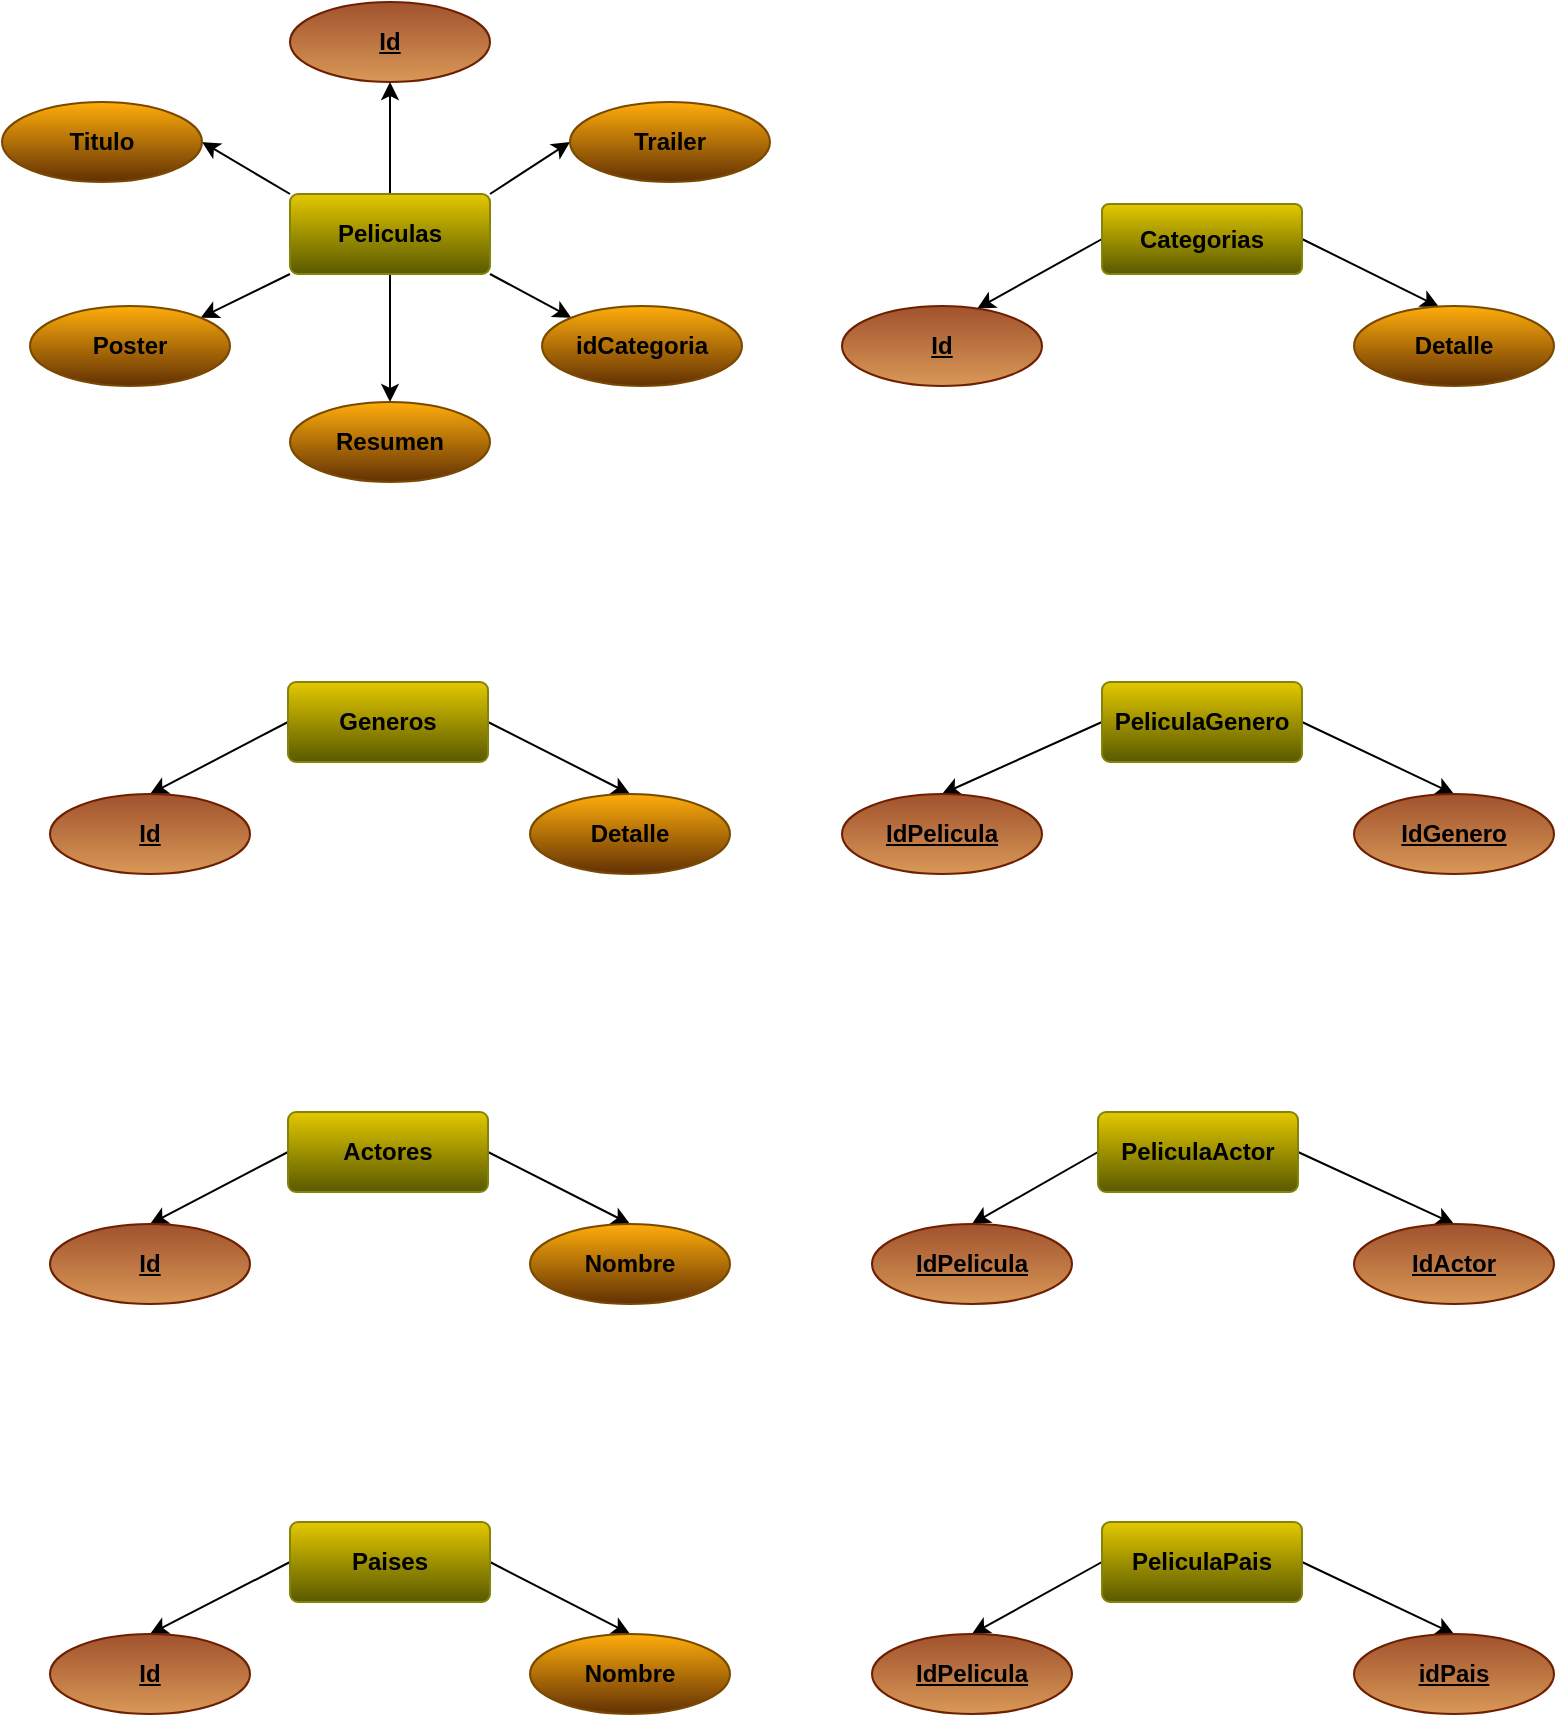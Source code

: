 <mxfile version="21.7.5" type="device" pages="2">
  <diagram name="Página-1" id="5QtME5M5DxeWVd1w2NvC">
    <mxGraphModel dx="898" dy="551" grid="1" gridSize="10" guides="1" tooltips="1" connect="1" arrows="1" fold="1" page="1" pageScale="1" pageWidth="827" pageHeight="1169" math="0" shadow="0">
      <root>
        <mxCell id="0" />
        <mxCell id="1" parent="0" />
        <mxCell id="GWcpfoeMARC62F03ZhTd-8" style="rounded=0;orthogonalLoop=1;jettySize=auto;html=1;exitX=0.5;exitY=0;exitDx=0;exitDy=0;entryX=0.5;entryY=1;entryDx=0;entryDy=0;" parent="1" source="GWcpfoeMARC62F03ZhTd-1" target="GWcpfoeMARC62F03ZhTd-2" edge="1">
          <mxGeometry relative="1" as="geometry" />
        </mxCell>
        <mxCell id="GWcpfoeMARC62F03ZhTd-15" style="rounded=0;orthogonalLoop=1;jettySize=auto;html=1;exitX=0.5;exitY=1;exitDx=0;exitDy=0;entryX=0.5;entryY=0;entryDx=0;entryDy=0;" parent="1" source="GWcpfoeMARC62F03ZhTd-1" target="GWcpfoeMARC62F03ZhTd-14" edge="1">
          <mxGeometry relative="1" as="geometry" />
        </mxCell>
        <mxCell id="GWcpfoeMARC62F03ZhTd-19" style="rounded=0;orthogonalLoop=1;jettySize=auto;html=1;exitX=1;exitY=1;exitDx=0;exitDy=0;entryX=0;entryY=0;entryDx=0;entryDy=0;" parent="1" source="GWcpfoeMARC62F03ZhTd-1" target="GWcpfoeMARC62F03ZhTd-18" edge="1">
          <mxGeometry relative="1" as="geometry" />
        </mxCell>
        <mxCell id="GWcpfoeMARC62F03ZhTd-22" style="rounded=0;orthogonalLoop=1;jettySize=auto;html=1;exitX=1;exitY=0;exitDx=0;exitDy=0;entryX=0;entryY=0.5;entryDx=0;entryDy=0;" parent="1" source="GWcpfoeMARC62F03ZhTd-1" target="TY12RP6krnIhE76KhcJ3-1" edge="1">
          <mxGeometry relative="1" as="geometry">
            <mxPoint x="324" y="151" as="targetPoint" />
          </mxGeometry>
        </mxCell>
        <mxCell id="GWcpfoeMARC62F03ZhTd-1" value="Peliculas" style="rounded=1;arcSize=10;whiteSpace=wrap;html=1;align=center;fillColor=#e3c800;fontColor=#000000;strokeColor=#84840b;gradientColor=#595900;fontStyle=1" parent="1" vertex="1">
          <mxGeometry x="174" y="126" width="100" height="40" as="geometry" />
        </mxCell>
        <mxCell id="GWcpfoeMARC62F03ZhTd-2" value="Id" style="ellipse;whiteSpace=wrap;html=1;align=center;fontStyle=5;fillColor=#a0522d;fontColor=#000000;strokeColor=#6D1F00;gradientColor=#D99857;labelBorderColor=none;" parent="1" vertex="1">
          <mxGeometry x="174" y="30" width="100" height="40" as="geometry" />
        </mxCell>
        <mxCell id="GWcpfoeMARC62F03ZhTd-10" style="rounded=0;orthogonalLoop=1;jettySize=auto;html=1;exitX=0;exitY=0;exitDx=0;exitDy=0;entryX=1;entryY=0.5;entryDx=0;entryDy=0;" parent="1" source="GWcpfoeMARC62F03ZhTd-1" target="GWcpfoeMARC62F03ZhTd-9" edge="1">
          <mxGeometry relative="1" as="geometry" />
        </mxCell>
        <mxCell id="GWcpfoeMARC62F03ZhTd-9" value="Titulo" style="ellipse;whiteSpace=wrap;html=1;align=center;fillColor=#FFAD0B;fontColor=#000000;strokeColor=#7A4900;fontStyle=1;gradientColor=#623104;" parent="1" vertex="1">
          <mxGeometry x="30" y="80" width="100" height="40" as="geometry" />
        </mxCell>
        <mxCell id="GWcpfoeMARC62F03ZhTd-12" style="rounded=0;orthogonalLoop=1;jettySize=auto;html=1;exitX=0;exitY=1;exitDx=0;exitDy=0;entryX=1;entryY=0;entryDx=0;entryDy=0;" parent="1" source="GWcpfoeMARC62F03ZhTd-1" target="GWcpfoeMARC62F03ZhTd-11" edge="1">
          <mxGeometry relative="1" as="geometry" />
        </mxCell>
        <mxCell id="GWcpfoeMARC62F03ZhTd-11" value="Poster" style="ellipse;whiteSpace=wrap;html=1;align=center;fillColor=#FFAD0B;fontColor=#000000;strokeColor=#7A4900;fontStyle=1;gradientColor=#623104;" parent="1" vertex="1">
          <mxGeometry x="44" y="182" width="100" height="40" as="geometry" />
        </mxCell>
        <mxCell id="GWcpfoeMARC62F03ZhTd-14" value="Resumen" style="ellipse;whiteSpace=wrap;html=1;align=center;fillColor=#FFAD0B;fontColor=#000000;strokeColor=#7A4900;fontStyle=1;gradientColor=#623104;" parent="1" vertex="1">
          <mxGeometry x="174" y="230" width="100" height="40" as="geometry" />
        </mxCell>
        <mxCell id="GWcpfoeMARC62F03ZhTd-18" value="idCategoria" style="ellipse;whiteSpace=wrap;html=1;align=center;fillColor=#FFAD0B;fontColor=#000000;strokeColor=#7A4900;fontStyle=1;gradientColor=#623104;" parent="1" vertex="1">
          <mxGeometry x="300" y="182" width="100" height="40" as="geometry" />
        </mxCell>
        <mxCell id="GWcpfoeMARC62F03ZhTd-30" style="edgeStyle=none;rounded=0;orthogonalLoop=1;jettySize=auto;html=1;exitX=1;exitY=0.5;exitDx=0;exitDy=0;entryX=0.424;entryY=0.009;entryDx=0;entryDy=0;entryPerimeter=0;" parent="1" source="GWcpfoeMARC62F03ZhTd-25" target="GWcpfoeMARC62F03ZhTd-28" edge="1">
          <mxGeometry relative="1" as="geometry">
            <mxPoint x="756" y="181" as="targetPoint" />
          </mxGeometry>
        </mxCell>
        <mxCell id="GWcpfoeMARC62F03ZhTd-31" style="edgeStyle=none;rounded=0;orthogonalLoop=1;jettySize=auto;html=1;exitX=0;exitY=0.5;exitDx=0;exitDy=0;entryX=0.676;entryY=0.032;entryDx=0;entryDy=0;entryPerimeter=0;" parent="1" source="GWcpfoeMARC62F03ZhTd-25" target="GWcpfoeMARC62F03ZhTd-27" edge="1">
          <mxGeometry relative="1" as="geometry">
            <mxPoint x="614" y="106" as="targetPoint" />
          </mxGeometry>
        </mxCell>
        <mxCell id="GWcpfoeMARC62F03ZhTd-25" value="Categorias" style="rounded=1;arcSize=10;whiteSpace=wrap;html=1;align=center;fillColor=#e3c800;fontColor=#000000;strokeColor=#84840b;gradientColor=#595900;fontStyle=1" parent="1" vertex="1">
          <mxGeometry x="580" y="131" width="100" height="35" as="geometry" />
        </mxCell>
        <mxCell id="GWcpfoeMARC62F03ZhTd-27" value="Id" style="ellipse;whiteSpace=wrap;html=1;align=center;fontStyle=5;fillColor=#a0522d;fontColor=#000000;strokeColor=#6D1F00;gradientColor=#D99857;labelBorderColor=none;" parent="1" vertex="1">
          <mxGeometry x="450" y="182" width="100" height="40" as="geometry" />
        </mxCell>
        <mxCell id="GWcpfoeMARC62F03ZhTd-28" value="Detalle" style="ellipse;whiteSpace=wrap;html=1;align=center;fillColor=#FFAD0B;fontColor=#000000;strokeColor=#7A4900;fontStyle=1;gradientColor=#623104;" parent="1" vertex="1">
          <mxGeometry x="706" y="182" width="100" height="40" as="geometry" />
        </mxCell>
        <mxCell id="GWcpfoeMARC62F03ZhTd-35" style="edgeStyle=none;rounded=0;orthogonalLoop=1;jettySize=auto;html=1;exitX=1;exitY=0.5;exitDx=0;exitDy=0;entryX=0.5;entryY=0;entryDx=0;entryDy=0;" parent="1" source="GWcpfoeMARC62F03ZhTd-38" target="GWcpfoeMARC62F03ZhTd-40" edge="1">
          <mxGeometry relative="1" as="geometry" />
        </mxCell>
        <mxCell id="GWcpfoeMARC62F03ZhTd-42" style="edgeStyle=none;rounded=0;orthogonalLoop=1;jettySize=auto;html=1;exitX=0;exitY=0.5;exitDx=0;exitDy=0;entryX=0.5;entryY=0;entryDx=0;entryDy=0;" parent="1" source="GWcpfoeMARC62F03ZhTd-38" target="GWcpfoeMARC62F03ZhTd-39" edge="1">
          <mxGeometry relative="1" as="geometry">
            <mxPoint x="123" y="450" as="targetPoint" />
          </mxGeometry>
        </mxCell>
        <mxCell id="GWcpfoeMARC62F03ZhTd-38" value="Generos" style="rounded=1;arcSize=10;whiteSpace=wrap;html=1;align=center;fillColor=#e3c800;fontColor=#000000;strokeColor=#84840b;gradientColor=#595900;fontStyle=1" parent="1" vertex="1">
          <mxGeometry x="173" y="370" width="100" height="40" as="geometry" />
        </mxCell>
        <mxCell id="GWcpfoeMARC62F03ZhTd-39" value="Id" style="ellipse;whiteSpace=wrap;html=1;align=center;fontStyle=5;fillColor=#a0522d;fontColor=#000000;strokeColor=#6D1F00;gradientColor=#D99857;labelBorderColor=none;" parent="1" vertex="1">
          <mxGeometry x="54" y="426" width="100" height="40" as="geometry" />
        </mxCell>
        <mxCell id="GWcpfoeMARC62F03ZhTd-40" value="Detalle" style="ellipse;whiteSpace=wrap;html=1;align=center;fillColor=#FFAD0B;fontColor=#000000;strokeColor=#7A4900;fontStyle=1;gradientColor=#623104;" parent="1" vertex="1">
          <mxGeometry x="294" y="426" width="100" height="40" as="geometry" />
        </mxCell>
        <mxCell id="GWcpfoeMARC62F03ZhTd-44" style="edgeStyle=none;rounded=0;orthogonalLoop=1;jettySize=auto;html=1;exitX=1;exitY=0.5;exitDx=0;exitDy=0;entryX=0.5;entryY=0;entryDx=0;entryDy=0;" parent="1" source="GWcpfoeMARC62F03ZhTd-46" target="GWcpfoeMARC62F03ZhTd-49" edge="1">
          <mxGeometry relative="1" as="geometry">
            <mxPoint x="733" y="410" as="targetPoint" />
          </mxGeometry>
        </mxCell>
        <mxCell id="GWcpfoeMARC62F03ZhTd-45" style="edgeStyle=none;rounded=0;orthogonalLoop=1;jettySize=auto;html=1;exitX=0;exitY=0.5;exitDx=0;exitDy=0;entryX=0.5;entryY=0;entryDx=0;entryDy=0;" parent="1" source="GWcpfoeMARC62F03ZhTd-46" target="GWcpfoeMARC62F03ZhTd-47" edge="1">
          <mxGeometry relative="1" as="geometry">
            <mxPoint x="546" y="450" as="targetPoint" />
          </mxGeometry>
        </mxCell>
        <mxCell id="GWcpfoeMARC62F03ZhTd-46" value="PeliculaGenero" style="rounded=1;arcSize=10;whiteSpace=wrap;html=1;align=center;fillColor=#e3c800;fontColor=#000000;strokeColor=#84840b;gradientColor=#595900;fontStyle=1" parent="1" vertex="1">
          <mxGeometry x="580" y="370" width="100" height="40" as="geometry" />
        </mxCell>
        <mxCell id="GWcpfoeMARC62F03ZhTd-47" value="IdPelicula" style="ellipse;whiteSpace=wrap;html=1;align=center;fontStyle=5;fillColor=#a0522d;fontColor=#000000;strokeColor=#6D1F00;gradientColor=#D99857;labelBorderColor=none;" parent="1" vertex="1">
          <mxGeometry x="450" y="426" width="100" height="40" as="geometry" />
        </mxCell>
        <mxCell id="GWcpfoeMARC62F03ZhTd-49" value="IdGenero" style="ellipse;whiteSpace=wrap;html=1;align=center;fontStyle=5;fillColor=#a0522d;fontColor=#000000;strokeColor=#6D1F00;gradientColor=#D99857;labelBorderColor=none;" parent="1" vertex="1">
          <mxGeometry x="706" y="426" width="100" height="40" as="geometry" />
        </mxCell>
        <mxCell id="GWcpfoeMARC62F03ZhTd-50" style="edgeStyle=none;rounded=0;orthogonalLoop=1;jettySize=auto;html=1;exitX=1;exitY=0.5;exitDx=0;exitDy=0;entryX=0.5;entryY=0;entryDx=0;entryDy=0;" parent="1" source="GWcpfoeMARC62F03ZhTd-52" target="GWcpfoeMARC62F03ZhTd-54" edge="1">
          <mxGeometry relative="1" as="geometry" />
        </mxCell>
        <mxCell id="GWcpfoeMARC62F03ZhTd-51" style="edgeStyle=none;rounded=0;orthogonalLoop=1;jettySize=auto;html=1;exitX=0;exitY=0.5;exitDx=0;exitDy=0;entryX=0.5;entryY=0;entryDx=0;entryDy=0;" parent="1" source="GWcpfoeMARC62F03ZhTd-52" target="GWcpfoeMARC62F03ZhTd-53" edge="1">
          <mxGeometry relative="1" as="geometry">
            <mxPoint x="123" y="675" as="targetPoint" />
          </mxGeometry>
        </mxCell>
        <mxCell id="GWcpfoeMARC62F03ZhTd-52" value="Actores" style="rounded=1;arcSize=10;whiteSpace=wrap;html=1;align=center;fillColor=#e3c800;fontColor=#000000;strokeColor=#84840b;gradientColor=#595900;fontStyle=1" parent="1" vertex="1">
          <mxGeometry x="173" y="585" width="100" height="40" as="geometry" />
        </mxCell>
        <mxCell id="GWcpfoeMARC62F03ZhTd-53" value="Id" style="ellipse;whiteSpace=wrap;html=1;align=center;fontStyle=5;fillColor=#a0522d;fontColor=#000000;strokeColor=#6D1F00;gradientColor=#D99857;labelBorderColor=none;" parent="1" vertex="1">
          <mxGeometry x="54" y="641" width="100" height="40" as="geometry" />
        </mxCell>
        <mxCell id="GWcpfoeMARC62F03ZhTd-54" value="Nombre" style="ellipse;whiteSpace=wrap;html=1;align=center;fillColor=#FFAD0B;fontColor=#000000;strokeColor=#7A4900;fontStyle=1;gradientColor=#623104;" parent="1" vertex="1">
          <mxGeometry x="294" y="641" width="100" height="40" as="geometry" />
        </mxCell>
        <mxCell id="GWcpfoeMARC62F03ZhTd-55" style="edgeStyle=none;rounded=0;orthogonalLoop=1;jettySize=auto;html=1;exitX=1;exitY=0.5;exitDx=0;exitDy=0;entryX=0.5;entryY=0;entryDx=0;entryDy=0;" parent="1" source="GWcpfoeMARC62F03ZhTd-57" target="GWcpfoeMARC62F03ZhTd-59" edge="1">
          <mxGeometry relative="1" as="geometry">
            <mxPoint x="714" y="670" as="targetPoint" />
          </mxGeometry>
        </mxCell>
        <mxCell id="GWcpfoeMARC62F03ZhTd-56" style="edgeStyle=none;rounded=0;orthogonalLoop=1;jettySize=auto;html=1;exitX=0;exitY=0.5;exitDx=0;exitDy=0;entryX=0.5;entryY=0;entryDx=0;entryDy=0;" parent="1" source="GWcpfoeMARC62F03ZhTd-57" target="GWcpfoeMARC62F03ZhTd-58" edge="1">
          <mxGeometry relative="1" as="geometry">
            <mxPoint x="514" y="665" as="targetPoint" />
          </mxGeometry>
        </mxCell>
        <mxCell id="GWcpfoeMARC62F03ZhTd-57" value="PeliculaActor" style="rounded=1;arcSize=10;whiteSpace=wrap;html=1;align=center;fillColor=#e3c800;fontColor=#000000;strokeColor=#84840b;gradientColor=#595900;fontStyle=1" parent="1" vertex="1">
          <mxGeometry x="578" y="585" width="100" height="40" as="geometry" />
        </mxCell>
        <mxCell id="GWcpfoeMARC62F03ZhTd-58" value="IdPelicula" style="ellipse;whiteSpace=wrap;html=1;align=center;fontStyle=5;fillColor=#a0522d;fontColor=#000000;strokeColor=#6D1F00;gradientColor=#D99857;labelBorderColor=none;" parent="1" vertex="1">
          <mxGeometry x="465" y="641" width="100" height="40" as="geometry" />
        </mxCell>
        <mxCell id="GWcpfoeMARC62F03ZhTd-59" value="IdActor" style="ellipse;whiteSpace=wrap;html=1;align=center;fontStyle=5;fillColor=#a0522d;fontColor=#000000;strokeColor=#6D1F00;gradientColor=#D99857;labelBorderColor=none;" parent="1" vertex="1">
          <mxGeometry x="706" y="641" width="100" height="40" as="geometry" />
        </mxCell>
        <mxCell id="GWcpfoeMARC62F03ZhTd-103" style="edgeStyle=none;rounded=0;orthogonalLoop=1;jettySize=auto;html=1;exitX=1;exitY=1;exitDx=0;exitDy=0;fontSize=12;fillColor=#a0522d;strokeColor=#6D1F00;fontColor=#000000;fontStyle=5;gradientColor=#D99857;labelBorderColor=none;" parent="1" source="GWcpfoeMARC62F03ZhTd-59" target="GWcpfoeMARC62F03ZhTd-59" edge="1">
          <mxGeometry relative="1" as="geometry" />
        </mxCell>
        <mxCell id="TY12RP6krnIhE76KhcJ3-1" value="Trailer" style="ellipse;whiteSpace=wrap;html=1;align=center;fillColor=#FFAD0B;fontColor=#000000;strokeColor=#7A4900;fontStyle=1;gradientColor=#623104;" vertex="1" parent="1">
          <mxGeometry x="314" y="80" width="100" height="40" as="geometry" />
        </mxCell>
        <mxCell id="TY12RP6krnIhE76KhcJ3-3" style="edgeStyle=none;rounded=0;orthogonalLoop=1;jettySize=auto;html=1;exitX=1;exitY=0.5;exitDx=0;exitDy=0;entryX=0.5;entryY=0;entryDx=0;entryDy=0;" edge="1" parent="1" source="TY12RP6krnIhE76KhcJ3-5" target="TY12RP6krnIhE76KhcJ3-7">
          <mxGeometry relative="1" as="geometry" />
        </mxCell>
        <mxCell id="TY12RP6krnIhE76KhcJ3-4" style="edgeStyle=none;rounded=0;orthogonalLoop=1;jettySize=auto;html=1;exitX=0;exitY=0.5;exitDx=0;exitDy=0;entryX=0.5;entryY=0;entryDx=0;entryDy=0;" edge="1" parent="1" source="TY12RP6krnIhE76KhcJ3-5" target="TY12RP6krnIhE76KhcJ3-6">
          <mxGeometry relative="1" as="geometry">
            <mxPoint x="133" y="880" as="targetPoint" />
          </mxGeometry>
        </mxCell>
        <mxCell id="TY12RP6krnIhE76KhcJ3-5" value="Paises" style="rounded=1;arcSize=10;whiteSpace=wrap;html=1;align=center;fillColor=#e3c800;fontColor=#000000;strokeColor=#84840b;gradientColor=#595900;fontStyle=1" vertex="1" parent="1">
          <mxGeometry x="174" y="790" width="100" height="40" as="geometry" />
        </mxCell>
        <mxCell id="TY12RP6krnIhE76KhcJ3-6" value="Id" style="ellipse;whiteSpace=wrap;html=1;align=center;fontStyle=5;fillColor=#a0522d;fontColor=#000000;strokeColor=#6D1F00;gradientColor=#D99857;labelBorderColor=none;" vertex="1" parent="1">
          <mxGeometry x="54" y="846" width="100" height="40" as="geometry" />
        </mxCell>
        <mxCell id="TY12RP6krnIhE76KhcJ3-7" value="Nombre" style="ellipse;whiteSpace=wrap;html=1;align=center;fillColor=#FFAD0B;fontColor=#000000;strokeColor=#7A4900;fontStyle=1;gradientColor=#623104;" vertex="1" parent="1">
          <mxGeometry x="294" y="846" width="100" height="40" as="geometry" />
        </mxCell>
        <mxCell id="TY12RP6krnIhE76KhcJ3-8" style="edgeStyle=none;rounded=0;orthogonalLoop=1;jettySize=auto;html=1;exitX=1;exitY=0.5;exitDx=0;exitDy=0;entryX=0.5;entryY=0;entryDx=0;entryDy=0;" edge="1" parent="1" source="TY12RP6krnIhE76KhcJ3-10" target="TY12RP6krnIhE76KhcJ3-12">
          <mxGeometry relative="1" as="geometry">
            <mxPoint x="724" y="875" as="targetPoint" />
          </mxGeometry>
        </mxCell>
        <mxCell id="TY12RP6krnIhE76KhcJ3-9" style="edgeStyle=none;rounded=0;orthogonalLoop=1;jettySize=auto;html=1;exitX=0;exitY=0.5;exitDx=0;exitDy=0;entryX=0.5;entryY=0;entryDx=0;entryDy=0;" edge="1" parent="1" source="TY12RP6krnIhE76KhcJ3-10" target="TY12RP6krnIhE76KhcJ3-11">
          <mxGeometry relative="1" as="geometry">
            <mxPoint x="524" y="870" as="targetPoint" />
          </mxGeometry>
        </mxCell>
        <mxCell id="TY12RP6krnIhE76KhcJ3-10" value="PeliculaPais&lt;br&gt;" style="rounded=1;arcSize=10;whiteSpace=wrap;html=1;align=center;fillColor=#e3c800;fontColor=#000000;strokeColor=#84840b;gradientColor=#595900;fontStyle=1" vertex="1" parent="1">
          <mxGeometry x="580" y="790" width="100" height="40" as="geometry" />
        </mxCell>
        <mxCell id="TY12RP6krnIhE76KhcJ3-11" value="IdPelicula" style="ellipse;whiteSpace=wrap;html=1;align=center;fontStyle=5;fillColor=#a0522d;fontColor=#000000;strokeColor=#6D1F00;gradientColor=#D99857;labelBorderColor=none;" vertex="1" parent="1">
          <mxGeometry x="465" y="846" width="100" height="40" as="geometry" />
        </mxCell>
        <mxCell id="TY12RP6krnIhE76KhcJ3-12" value="idPais" style="ellipse;whiteSpace=wrap;html=1;align=center;fontStyle=5;fillColor=#a0522d;fontColor=#000000;strokeColor=#6D1F00;gradientColor=#D99857;labelBorderColor=none;" vertex="1" parent="1">
          <mxGeometry x="706" y="846" width="100" height="40" as="geometry" />
        </mxCell>
        <mxCell id="TY12RP6krnIhE76KhcJ3-13" style="edgeStyle=none;rounded=0;orthogonalLoop=1;jettySize=auto;html=1;exitX=1;exitY=1;exitDx=0;exitDy=0;fontSize=12;fillColor=#a0522d;strokeColor=#6D1F00;fontColor=#000000;fontStyle=5;gradientColor=#D99857;labelBorderColor=none;" edge="1" parent="1" source="TY12RP6krnIhE76KhcJ3-12" target="TY12RP6krnIhE76KhcJ3-12">
          <mxGeometry relative="1" as="geometry" />
        </mxCell>
      </root>
    </mxGraphModel>
  </diagram>
  <diagram id="J34_6GCNr4jpS4fEOQa-" name="Página-2">
    <mxGraphModel dx="898" dy="551" grid="1" gridSize="10" guides="1" tooltips="1" connect="1" arrows="1" fold="1" page="1" pageScale="1" pageWidth="1169" pageHeight="827" math="0" shadow="0">
      <root>
        <mxCell id="0" />
        <mxCell id="1" parent="0" />
        <mxCell id="-kgPWI9OPZBE5hv4c5AD-1" value="Peliculas" style="rounded=1;arcSize=10;whiteSpace=wrap;html=1;align=center;fillColor=#e3c800;fontColor=#000000;strokeColor=#B09500;gradientColor=#816108;fontStyle=1;" parent="1" vertex="1">
          <mxGeometry x="698" y="300" width="100" height="40" as="geometry" />
        </mxCell>
        <mxCell id="aZYFBPQy1H_vzNSLw2dj-1" value="Categorias" style="rounded=1;arcSize=10;whiteSpace=wrap;html=1;align=center;fillColor=#e3c800;fontColor=#000000;strokeColor=#0a0900;gradientColor=#816108;fontStyle=1;" parent="1" vertex="1">
          <mxGeometry x="722" y="650" width="100" height="40" as="geometry" />
        </mxCell>
        <mxCell id="aZYFBPQy1H_vzNSLw2dj-2" value="Generos" style="rounded=1;arcSize=10;whiteSpace=wrap;html=1;align=center;fillColor=#e3c800;fontColor=#000000;strokeColor=#B09500;gradientColor=#816108;fontStyle=1;" parent="1" vertex="1">
          <mxGeometry x="308" y="495" width="100" height="40" as="geometry" />
        </mxCell>
        <mxCell id="aZYFBPQy1H_vzNSLw2dj-3" value="PeliculaGenero" style="rounded=1;arcSize=10;whiteSpace=wrap;html=1;align=center;fillColor=#e3c800;fontColor=#000000;strokeColor=#B09500;gradientColor=#816108;fontStyle=1;" parent="1" vertex="1">
          <mxGeometry x="308" y="374" width="100" height="40" as="geometry" />
        </mxCell>
        <mxCell id="aZYFBPQy1H_vzNSLw2dj-4" value="Actores" style="rounded=1;arcSize=10;whiteSpace=wrap;html=1;align=center;fillColor=#e3c800;fontColor=#000000;strokeColor=#B09500;gradientColor=#816108;fontStyle=1;" parent="1" vertex="1">
          <mxGeometry x="560" y="495" width="100" height="40" as="geometry" />
        </mxCell>
        <mxCell id="aZYFBPQy1H_vzNSLw2dj-5" value="PeliculaActor" style="rounded=1;arcSize=10;whiteSpace=wrap;html=1;align=center;fillColor=#e3c800;fontColor=#000000;strokeColor=#B09500;gradientColor=#816108;fontStyle=1;" parent="1" vertex="1">
          <mxGeometry x="560" y="385" width="100" height="40" as="geometry" />
        </mxCell>
        <mxCell id="aZYFBPQy1H_vzNSLw2dj-6" value="Paises" style="rounded=1;arcSize=10;whiteSpace=wrap;html=1;align=center;fillColor=#e3c800;fontColor=#000000;strokeColor=#B09500;gradientColor=#816108;fontStyle=1;" parent="1" vertex="1">
          <mxGeometry x="832" y="495" width="100" height="40" as="geometry" />
        </mxCell>
        <mxCell id="aZYFBPQy1H_vzNSLw2dj-7" value="PeliculaPais" style="rounded=1;arcSize=10;whiteSpace=wrap;html=1;align=center;fillColor=#e3c800;fontColor=#000000;strokeColor=#B09500;gradientColor=#816108;fontStyle=1;" parent="1" vertex="1">
          <mxGeometry x="832" y="385" width="100" height="40" as="geometry" />
        </mxCell>
        <mxCell id="aZYFBPQy1H_vzNSLw2dj-17" value="" style="endArrow=ERmany;html=1;rounded=0;edgeStyle=orthogonalEdgeStyle;exitX=0;exitY=0.25;exitDx=0;exitDy=0;entryX=0.5;entryY=0;entryDx=0;entryDy=0;startArrow=classicThin;startFill=1;endFill=0;" parent="1" source="-kgPWI9OPZBE5hv4c5AD-1" target="aZYFBPQy1H_vzNSLw2dj-3" edge="1">
          <mxGeometry width="50" height="50" relative="1" as="geometry">
            <mxPoint x="728" y="520" as="sourcePoint" />
            <mxPoint x="778" y="470" as="targetPoint" />
          </mxGeometry>
        </mxCell>
        <mxCell id="aZYFBPQy1H_vzNSLw2dj-18" value="" style="endArrow=classicThin;html=1;rounded=0;edgeStyle=orthogonalEdgeStyle;entryX=0.5;entryY=0;entryDx=0;entryDy=0;exitX=0.5;exitY=1;exitDx=0;exitDy=0;startArrow=ERmany;startFill=0;endFill=1;" parent="1" source="aZYFBPQy1H_vzNSLw2dj-3" target="aZYFBPQy1H_vzNSLw2dj-2" edge="1">
          <mxGeometry width="50" height="50" relative="1" as="geometry">
            <mxPoint x="778" y="495" as="sourcePoint" />
            <mxPoint x="728" y="545" as="targetPoint" />
            <Array as="points" />
          </mxGeometry>
        </mxCell>
        <mxCell id="aZYFBPQy1H_vzNSLw2dj-21" value="" style="endArrow=ERmany;html=1;rounded=0;edgeStyle=orthogonalEdgeStyle;exitX=0;exitY=0.75;exitDx=0;exitDy=0;entryX=0.5;entryY=0;entryDx=0;entryDy=0;startArrow=classicThin;startFill=1;endFill=0;" parent="1" source="-kgPWI9OPZBE5hv4c5AD-1" target="aZYFBPQy1H_vzNSLw2dj-5" edge="1">
          <mxGeometry width="50" height="50" relative="1" as="geometry">
            <mxPoint x="672.5" y="320" as="sourcePoint" />
            <mxPoint x="623" y="355" as="targetPoint" />
          </mxGeometry>
        </mxCell>
        <mxCell id="aZYFBPQy1H_vzNSLw2dj-22" value="" style="endArrow=ERmany;html=1;rounded=0;edgeStyle=orthogonalEdgeStyle;startArrow=classicThin;startFill=1;endFill=0;entryX=0.5;entryY=0;entryDx=0;entryDy=0;exitX=1;exitY=0.75;exitDx=0;exitDy=0;" parent="1" source="-kgPWI9OPZBE5hv4c5AD-1" target="aZYFBPQy1H_vzNSLw2dj-7" edge="1">
          <mxGeometry width="50" height="50" relative="1" as="geometry">
            <mxPoint x="828" y="320" as="sourcePoint" />
            <mxPoint x="848" y="350" as="targetPoint" />
          </mxGeometry>
        </mxCell>
        <mxCell id="aZYFBPQy1H_vzNSLw2dj-23" value="" style="endArrow=classicThin;html=1;rounded=0;startArrow=ERmany;startFill=0;endFill=1;entryX=0.5;entryY=0;entryDx=0;entryDy=0;exitX=0.5;exitY=1;exitDx=0;exitDy=0;" parent="1" source="aZYFBPQy1H_vzNSLw2dj-5" target="aZYFBPQy1H_vzNSLw2dj-4" edge="1">
          <mxGeometry width="50" height="50" relative="1" as="geometry">
            <mxPoint x="650" y="450" as="sourcePoint" />
            <mxPoint x="650" y="470" as="targetPoint" />
          </mxGeometry>
        </mxCell>
        <mxCell id="aZYFBPQy1H_vzNSLw2dj-24" value="" style="endArrow=classicThin;html=1;rounded=0;edgeStyle=orthogonalEdgeStyle;exitX=0.5;exitY=1;exitDx=0;exitDy=0;startArrow=ERmany;startFill=0;endFill=1;" parent="1" source="aZYFBPQy1H_vzNSLw2dj-7" target="aZYFBPQy1H_vzNSLw2dj-6" edge="1">
          <mxGeometry width="50" height="50" relative="1" as="geometry">
            <mxPoint x="502" y="440" as="sourcePoint" />
            <mxPoint x="502" y="510" as="targetPoint" />
          </mxGeometry>
        </mxCell>
        <mxCell id="n4i6tPvSmjae_W8OZ_Pn-3" value="" style="endArrow=ERmany;startArrow=classic;html=1;rounded=0;edgeStyle=orthogonalEdgeStyle;entryX=0.75;entryY=1;entryDx=0;entryDy=0;exitX=0.5;exitY=0;exitDx=0;exitDy=0;endFill=0;" parent="1" source="aZYFBPQy1H_vzNSLw2dj-1" target="-kgPWI9OPZBE5hv4c5AD-1" edge="1">
          <mxGeometry width="50" height="50" relative="1" as="geometry">
            <mxPoint x="728" y="490" as="sourcePoint" />
            <mxPoint x="778" y="440" as="targetPoint" />
          </mxGeometry>
        </mxCell>
        <mxCell id="GC0K6LhiR5WFWuYoHpxz-11" value="" style="edgeStyle=orthogonalEdgeStyle;fontSize=12;html=1;endArrow=ERmany;startArrow=ERmany;rounded=0;entryX=1;entryY=0.5;entryDx=0;entryDy=0;exitX=1;exitY=0.5;exitDx=0;exitDy=0;" parent="1" source="aZYFBPQy1H_vzNSLw2dj-6" target="-kgPWI9OPZBE5hv4c5AD-1" edge="1">
          <mxGeometry width="100" height="100" relative="1" as="geometry">
            <mxPoint x="318" y="525" as="sourcePoint" />
            <mxPoint x="228" y="250" as="targetPoint" />
            <Array as="points">
              <mxPoint x="1030" y="515" />
              <mxPoint x="1030" y="320" />
            </Array>
          </mxGeometry>
        </mxCell>
        <mxCell id="GC0K6LhiR5WFWuYoHpxz-12" value="Se origina en" style="shape=rhombus;perimeter=rhombusPerimeter;whiteSpace=wrap;html=1;align=center;fillColor=#c9e34a;fontColor=#000000;gradientColor=#449721;fontStyle=1;" parent="1" vertex="1">
          <mxGeometry x="970" y="375" width="120" height="60" as="geometry" />
        </mxCell>
        <mxCell id="GC0K6LhiR5WFWuYoHpxz-14" value="" style="edgeStyle=orthogonalEdgeStyle;fontSize=12;html=1;endArrow=ERmany;startArrow=none;rounded=0;entryX=0;entryY=0.5;entryDx=0;entryDy=0;startFill=0;exitX=0.5;exitY=0;exitDx=0;exitDy=0;" parent="1" source="GC0K6LhiR5WFWuYoHpxz-15" edge="1">
          <mxGeometry width="100" height="100" relative="1" as="geometry">
            <mxPoint x="550" y="410" as="sourcePoint" />
            <mxPoint x="698" y="320" as="targetPoint" />
            <Array as="points">
              <mxPoint x="505" y="320" />
            </Array>
          </mxGeometry>
        </mxCell>
        <mxCell id="a6U2KwOHbzb6vlWTevUd-1" value="" style="edgeStyle=orthogonalEdgeStyle;fontSize=12;html=1;endArrow=ERmany;startArrow=ERmany;rounded=0;entryX=0.25;entryY=1;entryDx=0;entryDy=0;exitX=0.5;exitY=1;exitDx=0;exitDy=0;" parent="1" source="aZYFBPQy1H_vzNSLw2dj-2" target="-kgPWI9OPZBE5hv4c5AD-1" edge="1">
          <mxGeometry width="100" height="100" relative="1" as="geometry">
            <mxPoint x="380" y="440" as="sourcePoint" />
            <mxPoint x="480" y="340" as="targetPoint" />
            <Array as="points">
              <mxPoint x="358" y="570" />
              <mxPoint x="723" y="570" />
            </Array>
          </mxGeometry>
        </mxCell>
        <mxCell id="a6U2KwOHbzb6vlWTevUd-2" value="Tiene" style="shape=rhombus;perimeter=rhombusPerimeter;whiteSpace=wrap;html=1;align=center;fillColor=#c9e34a;fontColor=#000000;gradientColor=#449721;fontStyle=1;" parent="1" vertex="1">
          <mxGeometry x="465" y="540" width="120" height="60" as="geometry" />
        </mxCell>
        <mxCell id="a6U2KwOHbzb6vlWTevUd-3" value="Tiene" style="shape=rhombus;perimeter=rhombusPerimeter;whiteSpace=wrap;html=1;align=center;fillColor=#c9e34a;fontColor=#000000;gradientColor=#449721;fontStyle=1;" parent="1" vertex="1">
          <mxGeometry x="712" y="560" width="120" height="60" as="geometry" />
        </mxCell>
        <mxCell id="a6U2KwOHbzb6vlWTevUd-4" value="" style="edgeStyle=orthogonalEdgeStyle;fontSize=12;html=1;endArrow=none;startArrow=ERmany;rounded=0;entryX=0.5;entryY=1;entryDx=0;entryDy=0;exitX=0;exitY=0.5;exitDx=0;exitDy=0;startFill=0;endFill=0;" parent="1" target="GC0K6LhiR5WFWuYoHpxz-15" edge="1" source="aZYFBPQy1H_vzNSLw2dj-4">
          <mxGeometry width="100" height="100" relative="1" as="geometry">
            <mxPoint x="554.5" y="515" as="sourcePoint" />
            <mxPoint x="654.5" y="320" as="targetPoint" />
            <Array as="points">
              <mxPoint x="505" y="515" />
            </Array>
          </mxGeometry>
        </mxCell>
        <mxCell id="GC0K6LhiR5WFWuYoHpxz-15" value="Trabajan" style="shape=rhombus;perimeter=rhombusPerimeter;whiteSpace=wrap;html=1;align=center;fillColor=#c9e34a;fontColor=#000000;gradientColor=#449721;fontStyle=1;" parent="1" vertex="1">
          <mxGeometry x="444.5" y="410" width="120" height="60" as="geometry" />
        </mxCell>
      </root>
    </mxGraphModel>
  </diagram>
</mxfile>
